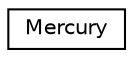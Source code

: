digraph G
{
  edge [fontname="Helvetica",fontsize="10",labelfontname="Helvetica",labelfontsize="10"];
  node [fontname="Helvetica",fontsize="10",shape=record];
  rankdir="LR";
  Node1 [label="Mercury",height=0.2,width=0.4,color="black", fillcolor="white", style="filled",URL="$class_mercury.html"];
}
